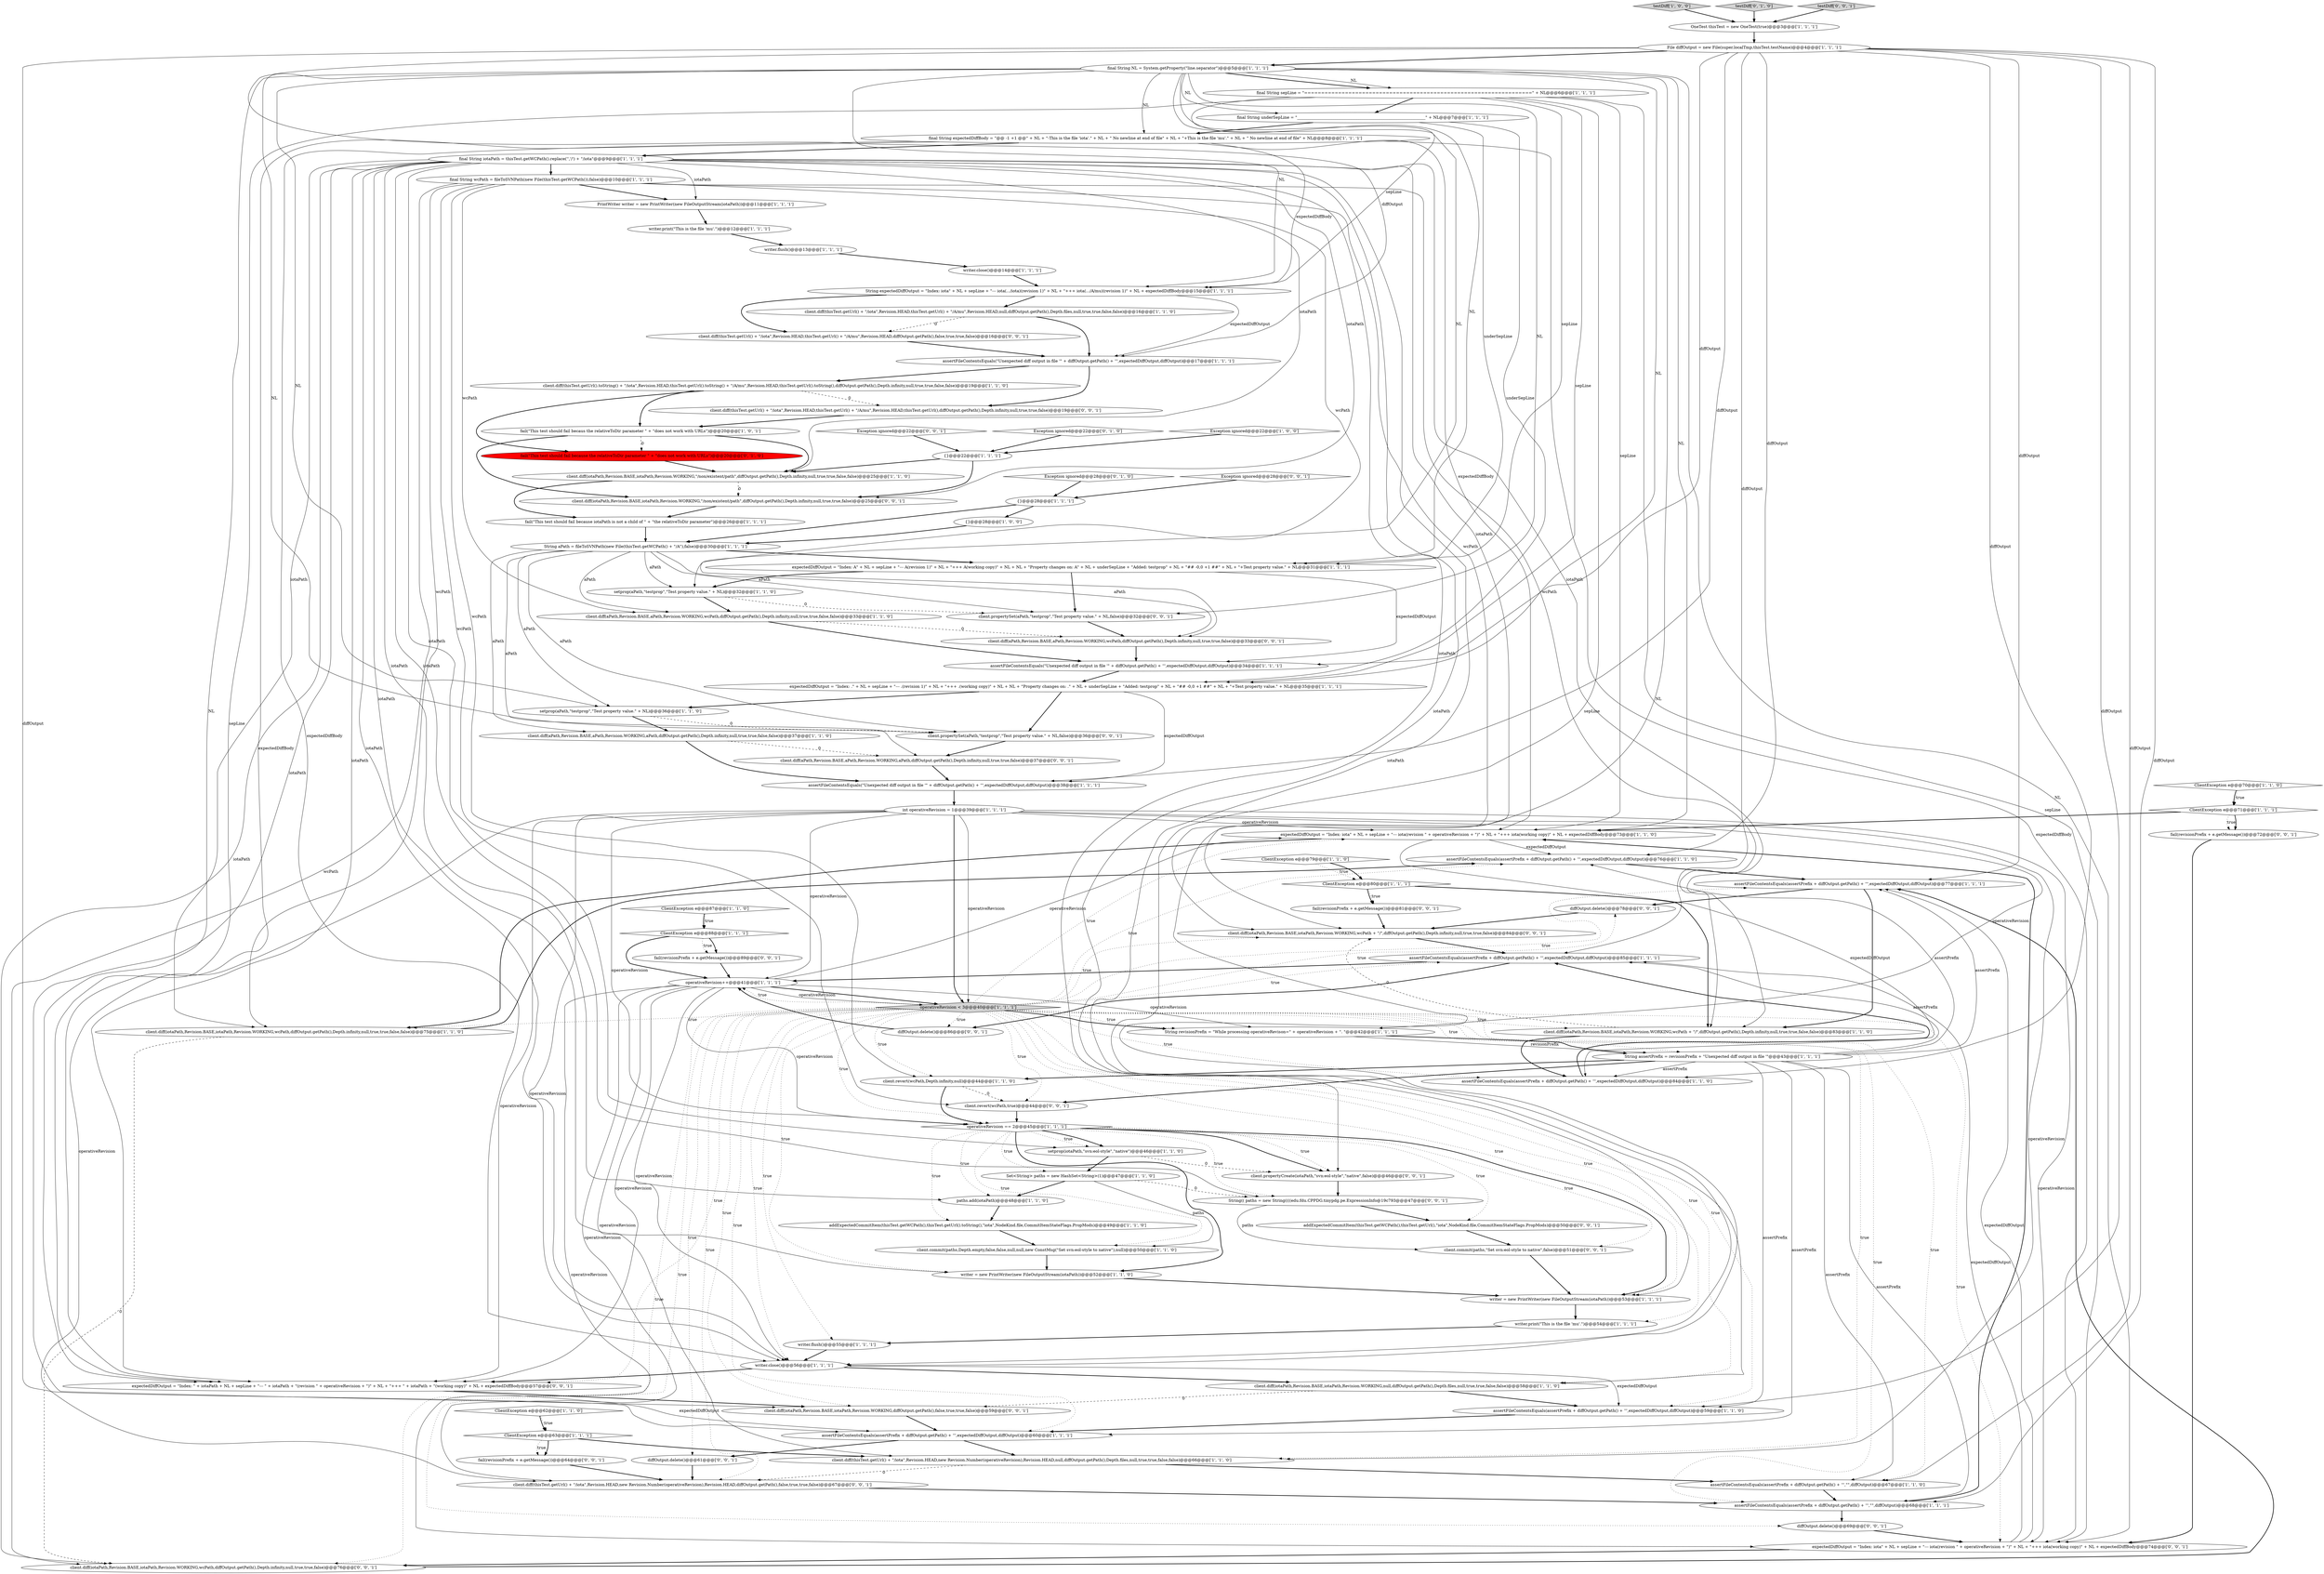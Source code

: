 digraph {
0 [style = filled, label = "File diffOutput = new File(super.localTmp,thisTest.testName)@@@4@@@['1', '1', '1']", fillcolor = white, shape = ellipse image = "AAA0AAABBB1BBB"];
76 [style = filled, label = "client.diff(aPath,Revision.BASE,aPath,Revision.WORKING,aPath,diffOutput.getPath(),Depth.infinity,null,true,true,false)@@@37@@@['0', '0', '1']", fillcolor = white, shape = ellipse image = "AAA0AAABBB3BBB"];
51 [style = filled, label = "writer.flush()@@@55@@@['1', '1', '1']", fillcolor = white, shape = ellipse image = "AAA0AAABBB1BBB"];
58 [style = filled, label = "paths.add(iotaPath)@@@48@@@['1', '1', '0']", fillcolor = white, shape = ellipse image = "AAA0AAABBB1BBB"];
56 [style = filled, label = "assertFileContentsEquals(\"Unexpected diff output in file '\" + diffOutput.getPath() + ''',expectedDiffOutput,diffOutput)@@@34@@@['1', '1', '1']", fillcolor = white, shape = ellipse image = "AAA0AAABBB1BBB"];
4 [style = filled, label = "String expectedDiffOutput = \"Index: iota\" + NL + sepLine + \"--- iota(.../iota)(revision 1)\" + NL + \"+++ iota(.../A/mu)(revision 1)\" + NL + expectedDiffBody@@@15@@@['1', '1', '1']", fillcolor = white, shape = ellipse image = "AAA0AAABBB1BBB"];
80 [style = filled, label = "client.diff(iotaPath,Revision.BASE,iotaPath,Revision.WORKING,wcPath + \"/\",diffOutput.getPath(),Depth.infinity,null,true,true,false)@@@84@@@['0', '0', '1']", fillcolor = white, shape = ellipse image = "AAA0AAABBB3BBB"];
95 [style = filled, label = "diffOutput.delete()@@@69@@@['0', '0', '1']", fillcolor = white, shape = ellipse image = "AAA0AAABBB3BBB"];
20 [style = filled, label = "ClientException e@@@88@@@['1', '1', '1']", fillcolor = white, shape = diamond image = "AAA0AAABBB1BBB"];
103 [style = filled, label = "Exception ignored@@@22@@@['0', '0', '1']", fillcolor = white, shape = diamond image = "AAA0AAABBB3BBB"];
68 [style = filled, label = "final String NL = System.getProperty(\"line.separator\")@@@5@@@['1', '1', '1']", fillcolor = white, shape = ellipse image = "AAA0AAABBB1BBB"];
2 [style = filled, label = "setprop(iotaPath,\"svn:eol-style\",\"native\")@@@46@@@['1', '1', '0']", fillcolor = white, shape = ellipse image = "AAA0AAABBB1BBB"];
36 [style = filled, label = "setprop(aPath,\"testprop\",\"Test property value.\" + NL)@@@32@@@['1', '1', '0']", fillcolor = white, shape = ellipse image = "AAA0AAABBB1BBB"];
28 [style = filled, label = "client.revert(wcPath,Depth.infinity,null)@@@44@@@['1', '1', '0']", fillcolor = white, shape = ellipse image = "AAA0AAABBB1BBB"];
11 [style = filled, label = "assertFileContentsEquals(assertPrefix + diffOutput.getPath() + ''',expectedDiffOutput,diffOutput)@@@85@@@['1', '1', '1']", fillcolor = white, shape = ellipse image = "AAA0AAABBB1BBB"];
43 [style = filled, label = "String aPath = fileToSVNPath(new File(thisTest.getWCPath() + \"/A\"),false)@@@30@@@['1', '1', '1']", fillcolor = white, shape = ellipse image = "AAA0AAABBB1BBB"];
85 [style = filled, label = "fail(revisionPrefix + e.getMessage())@@@64@@@['0', '0', '1']", fillcolor = white, shape = ellipse image = "AAA0AAABBB3BBB"];
74 [style = filled, label = "fail(\"This test should fail because the relativeToDir parameter \" + \"does not work with URLs\")@@@20@@@['0', '1', '0']", fillcolor = red, shape = ellipse image = "AAA1AAABBB2BBB"];
54 [style = filled, label = "expectedDiffOutput = \"Index: A\" + NL + sepLine + \"--- A(revision 1)\" + NL + \"+++ A(working copy)\" + NL + NL + \"Property changes on: A\" + NL + underSepLine + \"Added: testprop\" + NL + \"## -0,0 +1 ##\" + NL + \"+Test property value.\" + NL@@@31@@@['1', '1', '1']", fillcolor = white, shape = ellipse image = "AAA0AAABBB1BBB"];
53 [style = filled, label = "final String underSepLine = \"___________________________________________________________________\" + NL@@@7@@@['1', '1', '1']", fillcolor = white, shape = ellipse image = "AAA0AAABBB1BBB"];
30 [style = filled, label = "expectedDiffOutput = \"Index: iota\" + NL + sepLine + \"--- iota(revision \" + operativeRevision + \")\" + NL + \"+++ iota(working copy)\" + NL + expectedDiffBody@@@73@@@['1', '1', '0']", fillcolor = white, shape = ellipse image = "AAA0AAABBB1BBB"];
48 [style = filled, label = "Set<String> paths = new HashSet<String>(1)@@@47@@@['1', '1', '0']", fillcolor = white, shape = ellipse image = "AAA0AAABBB1BBB"];
65 [style = filled, label = "assertFileContentsEquals(assertPrefix + diffOutput.getPath() + ''',expectedDiffOutput,diffOutput)@@@59@@@['1', '1', '0']", fillcolor = white, shape = ellipse image = "AAA0AAABBB1BBB"];
24 [style = filled, label = "OneTest thisTest = new OneTest(true)@@@3@@@['1', '1', '1']", fillcolor = white, shape = ellipse image = "AAA0AAABBB1BBB"];
1 [style = filled, label = "writer.print(\"This is the file 'mu'.\")@@@12@@@['1', '1', '1']", fillcolor = white, shape = ellipse image = "AAA0AAABBB1BBB"];
33 [style = filled, label = "writer.close()@@@56@@@['1', '1', '1']", fillcolor = white, shape = ellipse image = "AAA0AAABBB1BBB"];
70 [style = filled, label = "writer = new PrintWriter(new FileOutputStream(iotaPath))@@@53@@@['1', '1', '1']", fillcolor = white, shape = ellipse image = "AAA0AAABBB1BBB"];
29 [style = filled, label = "writer = new PrintWriter(new FileOutputStream(iotaPath))@@@52@@@['1', '1', '0']", fillcolor = white, shape = ellipse image = "AAA0AAABBB1BBB"];
94 [style = filled, label = "addExpectedCommitItem(thisTest.getWCPath(),thisTest.getUrl(),\"iota\",NodeKind.file,CommitItemStateFlags.PropMods)@@@50@@@['0', '0', '1']", fillcolor = white, shape = ellipse image = "AAA0AAABBB3BBB"];
88 [style = filled, label = "client.revert(wcPath,true)@@@44@@@['0', '0', '1']", fillcolor = white, shape = ellipse image = "AAA0AAABBB3BBB"];
90 [style = filled, label = "Exception ignored@@@28@@@['0', '0', '1']", fillcolor = white, shape = diamond image = "AAA0AAABBB3BBB"];
102 [style = filled, label = "client.diff(iotaPath,Revision.BASE,iotaPath,Revision.WORKING,diffOutput.getPath(),false,true,true,false)@@@59@@@['0', '0', '1']", fillcolor = white, shape = ellipse image = "AAA0AAABBB3BBB"];
21 [style = filled, label = "testDiff['1', '0', '0']", fillcolor = lightgray, shape = diamond image = "AAA0AAABBB1BBB"];
40 [style = filled, label = "writer.flush()@@@13@@@['1', '1', '1']", fillcolor = white, shape = ellipse image = "AAA0AAABBB1BBB"];
79 [style = filled, label = "expectedDiffOutput = \"Index: \" + iotaPath + NL + sepLine + \"--- \" + iotaPath + \"(revision \" + operativeRevision + \")\" + NL + \"+++ \" + iotaPath + \"(working copy)\" + NL + expectedDiffBody@@@57@@@['0', '0', '1']", fillcolor = white, shape = ellipse image = "AAA0AAABBB3BBB"];
6 [style = filled, label = "ClientException e@@@63@@@['1', '1', '1']", fillcolor = white, shape = diamond image = "AAA0AAABBB1BBB"];
77 [style = filled, label = "client.diff(aPath,Revision.BASE,aPath,Revision.WORKING,wcPath,diffOutput.getPath(),Depth.infinity,null,true,true,false)@@@33@@@['0', '0', '1']", fillcolor = white, shape = ellipse image = "AAA0AAABBB3BBB"];
47 [style = filled, label = "assertFileContentsEquals(assertPrefix + diffOutput.getPath() + ''',expectedDiffOutput,diffOutput)@@@76@@@['1', '1', '0']", fillcolor = white, shape = ellipse image = "AAA0AAABBB1BBB"];
62 [style = filled, label = "String assertPrefix = revisionPrefix + \"Unexpected diff output in file '\"@@@43@@@['1', '1', '1']", fillcolor = white, shape = ellipse image = "AAA0AAABBB1BBB"];
72 [style = filled, label = "Exception ignored@@@28@@@['0', '1', '0']", fillcolor = white, shape = diamond image = "AAA0AAABBB2BBB"];
42 [style = filled, label = "client.diff(thisTest.getUrl() + \"/iota\",Revision.HEAD,thisTest.getUrl() + \"/A/mu\",Revision.HEAD,null,diffOutput.getPath(),Depth.files,null,true,true,false,false)@@@16@@@['1', '1', '0']", fillcolor = white, shape = ellipse image = "AAA0AAABBB1BBB"];
34 [style = filled, label = "assertFileContentsEquals(assertPrefix + diffOutput.getPath() + ''',\"\",diffOutput)@@@68@@@['1', '1', '1']", fillcolor = white, shape = ellipse image = "AAA0AAABBB1BBB"];
63 [style = filled, label = "client.diff(aPath,Revision.BASE,aPath,Revision.WORKING,aPath,diffOutput.getPath(),Depth.infinity,null,true,true,false,false)@@@37@@@['1', '1', '0']", fillcolor = white, shape = ellipse image = "AAA0AAABBB1BBB"];
41 [style = filled, label = "final String wcPath = fileToSVNPath(new File(thisTest.getWCPath()),false)@@@10@@@['1', '1', '1']", fillcolor = white, shape = ellipse image = "AAA0AAABBB1BBB"];
35 [style = filled, label = "client.diff(thisTest.getUrl().toString() + \"/iota\",Revision.HEAD,thisTest.getUrl().toString() + \"/A/mu\",Revision.HEAD,thisTest.getUrl().toString(),diffOutput.getPath(),Depth.infinity,null,true,true,false,false)@@@19@@@['1', '1', '0']", fillcolor = white, shape = ellipse image = "AAA0AAABBB1BBB"];
26 [style = filled, label = "final String sepLine = \"===================================================================\" + NL@@@6@@@['1', '1', '1']", fillcolor = white, shape = ellipse image = "AAA0AAABBB1BBB"];
9 [style = filled, label = "setprop(aPath,\"testprop\",\"Test property value.\" + NL)@@@36@@@['1', '1', '0']", fillcolor = white, shape = ellipse image = "AAA0AAABBB1BBB"];
61 [style = filled, label = "PrintWriter writer = new PrintWriter(new FileOutputStream(iotaPath))@@@11@@@['1', '1', '1']", fillcolor = white, shape = ellipse image = "AAA0AAABBB1BBB"];
17 [style = filled, label = "client.commit(paths,Depth.empty,false,false,null,null,new ConstMsg(\"Set svn:eol-style to native\"),null)@@@50@@@['1', '1', '0']", fillcolor = white, shape = ellipse image = "AAA0AAABBB1BBB"];
38 [style = filled, label = "assertFileContentsEquals(\"Unexpected diff output in file '\" + diffOutput.getPath() + ''',expectedDiffOutput,diffOutput)@@@38@@@['1', '1', '1']", fillcolor = white, shape = ellipse image = "AAA0AAABBB1BBB"];
81 [style = filled, label = "diffOutput.delete()@@@61@@@['0', '0', '1']", fillcolor = white, shape = ellipse image = "AAA0AAABBB3BBB"];
8 [style = filled, label = "client.diff(thisTest.getUrl() + \"/iota\",Revision.HEAD,new Revision.Number(operativeRevision),Revision.HEAD,null,diffOutput.getPath(),Depth.files,null,true,true,false,false)@@@66@@@['1', '1', '0']", fillcolor = white, shape = ellipse image = "AAA0AAABBB1BBB"];
55 [style = filled, label = "assertFileContentsEquals(assertPrefix + diffOutput.getPath() + ''',expectedDiffOutput,diffOutput)@@@77@@@['1', '1', '1']", fillcolor = white, shape = ellipse image = "AAA0AAABBB1BBB"];
49 [style = filled, label = "client.diff(aPath,Revision.BASE,aPath,Revision.WORKING,wcPath,diffOutput.getPath(),Depth.infinity,null,true,true,false,false)@@@33@@@['1', '1', '0']", fillcolor = white, shape = ellipse image = "AAA0AAABBB1BBB"];
71 [style = filled, label = "Exception ignored@@@22@@@['0', '1', '0']", fillcolor = white, shape = diamond image = "AAA0AAABBB2BBB"];
22 [style = filled, label = "{}@@@22@@@['1', '1', '1']", fillcolor = white, shape = ellipse image = "AAA0AAABBB1BBB"];
13 [style = filled, label = "client.diff(iotaPath,Revision.BASE,iotaPath,Revision.WORKING,\"/non/existent/path\",diffOutput.getPath(),Depth.infinity,null,true,true,false,false)@@@25@@@['1', '1', '0']", fillcolor = white, shape = ellipse image = "AAA0AAABBB1BBB"];
31 [style = filled, label = "{}@@@28@@@['1', '1', '1']", fillcolor = white, shape = ellipse image = "AAA0AAABBB1BBB"];
60 [style = filled, label = "ClientException e@@@79@@@['1', '1', '0']", fillcolor = white, shape = diamond image = "AAA0AAABBB1BBB"];
19 [style = filled, label = "{}@@@28@@@['1', '0', '0']", fillcolor = white, shape = ellipse image = "AAA0AAABBB1BBB"];
23 [style = filled, label = "operativeRevision < 3@@@40@@@['1', '1', '1']", fillcolor = lightgray, shape = diamond image = "AAA0AAABBB1BBB"];
82 [style = filled, label = "diffOutput.delete()@@@78@@@['0', '0', '1']", fillcolor = white, shape = ellipse image = "AAA0AAABBB3BBB"];
32 [style = filled, label = "ClientException e@@@70@@@['1', '1', '0']", fillcolor = white, shape = diamond image = "AAA0AAABBB1BBB"];
99 [style = filled, label = "client.propertySet(aPath,\"testprop\",\"Test property value.\" + NL,false)@@@32@@@['0', '0', '1']", fillcolor = white, shape = ellipse image = "AAA0AAABBB3BBB"];
101 [style = filled, label = "fail(revisionPrefix + e.getMessage())@@@81@@@['0', '0', '1']", fillcolor = white, shape = ellipse image = "AAA0AAABBB3BBB"];
50 [style = filled, label = "operativeRevision++@@@41@@@['1', '1', '1']", fillcolor = white, shape = ellipse image = "AAA0AAABBB1BBB"];
25 [style = filled, label = "writer.close()@@@14@@@['1', '1', '1']", fillcolor = white, shape = ellipse image = "AAA0AAABBB1BBB"];
37 [style = filled, label = "operativeRevision == 2@@@45@@@['1', '1', '1']", fillcolor = white, shape = diamond image = "AAA0AAABBB1BBB"];
14 [style = filled, label = "final String iotaPath = thisTest.getWCPath().replace('\','/') + \"/iota\"@@@9@@@['1', '1', '1']", fillcolor = white, shape = ellipse image = "AAA0AAABBB1BBB"];
86 [style = filled, label = "client.diff(thisTest.getUrl() + \"/iota\",Revision.HEAD,thisTest.getUrl() + \"/A/mu\",Revision.HEAD,thisTest.getUrl(),diffOutput.getPath(),Depth.infinity,null,true,true,false)@@@19@@@['0', '0', '1']", fillcolor = white, shape = ellipse image = "AAA0AAABBB3BBB"];
44 [style = filled, label = "int operativeRevision = 1@@@39@@@['1', '1', '1']", fillcolor = white, shape = ellipse image = "AAA0AAABBB1BBB"];
57 [style = filled, label = "final String expectedDiffBody = \"@@ -1 +1 @@\" + NL + \"-This is the file 'iota'.\" + NL + \"\ No newline at end of file\" + NL + \"+This is the file 'mu'.\" + NL + \"\ No newline at end of file\" + NL@@@8@@@['1', '1', '1']", fillcolor = white, shape = ellipse image = "AAA0AAABBB1BBB"];
67 [style = filled, label = "ClientException e@@@71@@@['1', '1', '1']", fillcolor = white, shape = diamond image = "AAA0AAABBB1BBB"];
5 [style = filled, label = "Exception ignored@@@22@@@['1', '0', '0']", fillcolor = white, shape = diamond image = "AAA0AAABBB1BBB"];
66 [style = filled, label = "assertFileContentsEquals(\"Unexpected diff output in file '\" + diffOutput.getPath() + ''',expectedDiffOutput,diffOutput)@@@17@@@['1', '1', '1']", fillcolor = white, shape = ellipse image = "AAA0AAABBB1BBB"];
64 [style = filled, label = "writer.print(\"This is the file 'mu'.\")@@@54@@@['1', '1', '1']", fillcolor = white, shape = ellipse image = "AAA0AAABBB1BBB"];
45 [style = filled, label = "ClientException e@@@80@@@['1', '1', '1']", fillcolor = white, shape = diamond image = "AAA0AAABBB1BBB"];
78 [style = filled, label = "fail(revisionPrefix + e.getMessage())@@@72@@@['0', '0', '1']", fillcolor = white, shape = ellipse image = "AAA0AAABBB3BBB"];
93 [style = filled, label = "client.diff(iotaPath,Revision.BASE,iotaPath,Revision.WORKING,wcPath,diffOutput.getPath(),Depth.infinity,null,true,true,false)@@@76@@@['0', '0', '1']", fillcolor = white, shape = ellipse image = "AAA0AAABBB3BBB"];
89 [style = filled, label = "expectedDiffOutput = \"Index: iota\" + NL + sepLine + \"--- iota(revision \" + operativeRevision + \")\" + NL + \"+++ iota(working copy)\" + NL + expectedDiffBody@@@74@@@['0', '0', '1']", fillcolor = white, shape = ellipse image = "AAA0AAABBB3BBB"];
7 [style = filled, label = "ClientException e@@@62@@@['1', '1', '0']", fillcolor = white, shape = diamond image = "AAA0AAABBB1BBB"];
10 [style = filled, label = "assertFileContentsEquals(assertPrefix + diffOutput.getPath() + ''',expectedDiffOutput,diffOutput)@@@84@@@['1', '1', '0']", fillcolor = white, shape = ellipse image = "AAA0AAABBB1BBB"];
98 [style = filled, label = "client.propertyCreate(iotaPath,\"svn:eol-style\",\"native\",false)@@@46@@@['0', '0', '1']", fillcolor = white, shape = ellipse image = "AAA0AAABBB3BBB"];
46 [style = filled, label = "expectedDiffOutput = \"Index: .\" + NL + sepLine + \"--- .(revision 1)\" + NL + \"+++ .(working copy)\" + NL + NL + \"Property changes on: .\" + NL + underSepLine + \"Added: testprop\" + NL + \"## -0,0 +1 ##\" + NL + \"+Test property value.\" + NL@@@35@@@['1', '1', '1']", fillcolor = white, shape = ellipse image = "AAA0AAABBB1BBB"];
100 [style = filled, label = "client.commit(paths,\"Set svn:eol-style to native\",false)@@@51@@@['0', '0', '1']", fillcolor = white, shape = ellipse image = "AAA0AAABBB3BBB"];
27 [style = filled, label = "ClientException e@@@87@@@['1', '1', '0']", fillcolor = white, shape = diamond image = "AAA0AAABBB1BBB"];
39 [style = filled, label = "client.diff(iotaPath,Revision.BASE,iotaPath,Revision.WORKING,wcPath,diffOutput.getPath(),Depth.infinity,null,true,true,false,false)@@@75@@@['1', '1', '0']", fillcolor = white, shape = ellipse image = "AAA0AAABBB1BBB"];
87 [style = filled, label = "client.diff(iotaPath,Revision.BASE,iotaPath,Revision.WORKING,\"/non/existent/path\",diffOutput.getPath(),Depth.infinity,null,true,true,false)@@@25@@@['0', '0', '1']", fillcolor = white, shape = ellipse image = "AAA0AAABBB3BBB"];
52 [style = filled, label = "client.diff(iotaPath,Revision.BASE,iotaPath,Revision.WORKING,null,diffOutput.getPath(),Depth.files,null,true,true,false,false)@@@58@@@['1', '1', '0']", fillcolor = white, shape = ellipse image = "AAA0AAABBB1BBB"];
84 [style = filled, label = "client.diff(thisTest.getUrl() + \"/iota\",Revision.HEAD,new Revision.Number(operativeRevision),Revision.HEAD,diffOutput.getPath(),false,true,true,false)@@@67@@@['0', '0', '1']", fillcolor = white, shape = ellipse image = "AAA0AAABBB3BBB"];
69 [style = filled, label = "assertFileContentsEquals(assertPrefix + diffOutput.getPath() + ''',\"\",diffOutput)@@@67@@@['1', '1', '0']", fillcolor = white, shape = ellipse image = "AAA0AAABBB1BBB"];
91 [style = filled, label = "String(( paths = new String((((edu.fdu.CPPDG.tinypdg.pe.ExpressionInfo@19c793@@@47@@@['0', '0', '1']", fillcolor = white, shape = ellipse image = "AAA0AAABBB3BBB"];
3 [style = filled, label = "fail(\"This test should fail because iotaPath is not a child of \" + \"the relativeToDir parameter\")@@@26@@@['1', '1', '1']", fillcolor = white, shape = ellipse image = "AAA0AAABBB1BBB"];
97 [style = filled, label = "fail(revisionPrefix + e.getMessage())@@@89@@@['0', '0', '1']", fillcolor = white, shape = ellipse image = "AAA0AAABBB3BBB"];
16 [style = filled, label = "client.diff(iotaPath,Revision.BASE,iotaPath,Revision.WORKING,wcPath + \"/\",diffOutput.getPath(),Depth.infinity,null,true,true,false,false)@@@83@@@['1', '1', '0']", fillcolor = white, shape = ellipse image = "AAA0AAABBB1BBB"];
12 [style = filled, label = "fail(\"This test should fail becaus the relativeToDir parameter \" + \"does not work with URLs\")@@@20@@@['1', '0', '1']", fillcolor = white, shape = ellipse image = "AAA0AAABBB1BBB"];
59 [style = filled, label = "assertFileContentsEquals(assertPrefix + diffOutput.getPath() + ''',expectedDiffOutput,diffOutput)@@@60@@@['1', '1', '1']", fillcolor = white, shape = ellipse image = "AAA0AAABBB1BBB"];
75 [style = filled, label = "client.diff(thisTest.getUrl() + \"/iota\",Revision.HEAD,thisTest.getUrl() + \"/A/mu\",Revision.HEAD,diffOutput.getPath(),false,true,true,false)@@@16@@@['0', '0', '1']", fillcolor = white, shape = ellipse image = "AAA0AAABBB3BBB"];
15 [style = filled, label = "String revisionPrefix = \"While processing operativeRevison=\" + operativeRevision + \". \"@@@42@@@['1', '1', '1']", fillcolor = white, shape = ellipse image = "AAA0AAABBB1BBB"];
73 [style = filled, label = "testDiff['0', '1', '0']", fillcolor = lightgray, shape = diamond image = "AAA0AAABBB2BBB"];
18 [style = filled, label = "addExpectedCommitItem(thisTest.getWCPath(),thisTest.getUrl().toString(),\"iota\",NodeKind.file,CommitItemStateFlags.PropMods)@@@49@@@['1', '1', '0']", fillcolor = white, shape = ellipse image = "AAA0AAABBB1BBB"];
96 [style = filled, label = "diffOutput.delete()@@@86@@@['0', '0', '1']", fillcolor = white, shape = ellipse image = "AAA0AAABBB3BBB"];
83 [style = filled, label = "testDiff['0', '0', '1']", fillcolor = lightgray, shape = diamond image = "AAA0AAABBB3BBB"];
92 [style = filled, label = "client.propertySet(aPath,\"testprop\",\"Test property value.\" + NL,false)@@@36@@@['0', '0', '1']", fillcolor = white, shape = ellipse image = "AAA0AAABBB3BBB"];
23->64 [style = dotted, label="true"];
50->15 [style = solid, label="operativeRevision"];
44->37 [style = solid, label="operativeRevision"];
70->64 [style = bold, label=""];
64->51 [style = bold, label=""];
38->44 [style = bold, label=""];
14->87 [style = solid, label="iotaPath"];
26->4 [style = solid, label="sepLine"];
68->9 [style = solid, label="NL"];
23->59 [style = dotted, label="true"];
37->94 [style = dotted, label="true"];
2->98 [style = dashed, label="0"];
37->58 [style = dotted, label="true"];
23->70 [style = dotted, label="true"];
57->14 [style = bold, label=""];
40->25 [style = bold, label=""];
14->13 [style = solid, label="iotaPath"];
62->34 [style = solid, label="assertPrefix"];
32->67 [style = dotted, label="true"];
21->24 [style = bold, label=""];
52->102 [style = dashed, label="0"];
23->84 [style = dotted, label="true"];
91->94 [style = bold, label=""];
58->18 [style = bold, label=""];
68->99 [style = solid, label="NL"];
89->93 [style = bold, label=""];
37->100 [style = dotted, label="true"];
41->88 [style = solid, label="wcPath"];
9->63 [style = bold, label=""];
0->65 [style = solid, label="diffOutput"];
4->75 [style = bold, label=""];
0->56 [style = solid, label="diffOutput"];
44->23 [style = bold, label=""];
12->74 [style = dashed, label="0"];
48->91 [style = dashed, label="0"];
32->67 [style = bold, label=""];
72->31 [style = bold, label=""];
0->38 [style = solid, label="diffOutput"];
15->62 [style = solid, label="revisionPrefix"];
8->84 [style = dashed, label="0"];
37->98 [style = dotted, label="true"];
79->102 [style = bold, label=""];
57->79 [style = solid, label="expectedDiffBody"];
84->34 [style = bold, label=""];
0->55 [style = solid, label="diffOutput"];
26->46 [style = solid, label="sepLine"];
22->87 [style = bold, label=""];
68->79 [style = solid, label="NL"];
0->59 [style = solid, label="diffOutput"];
68->33 [style = solid, label="NL"];
14->16 [style = solid, label="iotaPath"];
0->34 [style = solid, label="diffOutput"];
49->56 [style = bold, label=""];
23->15 [style = dotted, label="true"];
11->96 [style = bold, label=""];
39->47 [style = bold, label=""];
23->95 [style = dotted, label="true"];
50->33 [style = solid, label="operativeRevision"];
14->80 [style = solid, label="iotaPath"];
63->38 [style = bold, label=""];
85->84 [style = bold, label=""];
30->10 [style = solid, label="expectedDiffOutput"];
68->26 [style = solid, label="NL"];
23->29 [style = dotted, label="true"];
44->89 [style = solid, label="operativeRevision"];
35->86 [style = dashed, label="0"];
43->76 [style = solid, label="aPath"];
22->13 [style = bold, label=""];
35->12 [style = bold, label=""];
44->15 [style = solid, label="operativeRevision"];
10->11 [style = bold, label=""];
0->10 [style = solid, label="diffOutput"];
78->89 [style = bold, label=""];
37->48 [style = dotted, label="true"];
23->88 [style = dotted, label="true"];
7->6 [style = dotted, label="true"];
55->82 [style = bold, label=""];
28->37 [style = bold, label=""];
98->91 [style = bold, label=""];
50->23 [style = bold, label=""];
4->66 [style = solid, label="expectedDiffOutput"];
14->2 [style = solid, label="iotaPath"];
62->69 [style = solid, label="assertPrefix"];
24->0 [style = bold, label=""];
66->86 [style = bold, label=""];
61->1 [style = bold, label=""];
50->89 [style = solid, label="operativeRevision"];
23->55 [style = dotted, label="true"];
62->59 [style = solid, label="assertPrefix"];
0->68 [style = bold, label=""];
23->65 [style = dotted, label="true"];
23->80 [style = dotted, label="true"];
52->65 [style = bold, label=""];
68->89 [style = solid, label="NL"];
54->99 [style = bold, label=""];
37->29 [style = bold, label=""];
76->38 [style = bold, label=""];
56->46 [style = bold, label=""];
50->84 [style = solid, label="operativeRevision"];
43->63 [style = solid, label="aPath"];
23->96 [style = dotted, label="true"];
79->59 [style = solid, label="expectedDiffOutput"];
37->18 [style = dotted, label="true"];
9->92 [style = dashed, label="0"];
90->31 [style = bold, label=""];
43->99 [style = solid, label="aPath"];
63->76 [style = dashed, label="0"];
14->98 [style = solid, label="iotaPath"];
23->102 [style = dotted, label="true"];
66->35 [style = bold, label=""];
42->75 [style = dashed, label="0"];
41->61 [style = bold, label=""];
48->17 [style = solid, label="paths"];
93->55 [style = bold, label=""];
96->50 [style = bold, label=""];
80->11 [style = bold, label=""];
57->89 [style = solid, label="expectedDiffBody"];
23->50 [style = dotted, label="true"];
6->85 [style = bold, label=""];
46->38 [style = solid, label="expectedDiffOutput"];
67->78 [style = dotted, label="true"];
68->30 [style = solid, label="NL"];
23->51 [style = dotted, label="true"];
75->66 [style = bold, label=""];
14->33 [style = solid, label="iotaPath"];
14->93 [style = solid, label="iotaPath"];
36->49 [style = bold, label=""];
59->81 [style = bold, label=""];
57->33 [style = solid, label="expectedDiffBody"];
67->30 [style = bold, label=""];
41->93 [style = solid, label="wcPath"];
27->20 [style = dotted, label="true"];
7->6 [style = bold, label=""];
23->79 [style = dotted, label="true"];
43->92 [style = solid, label="aPath"];
62->28 [style = bold, label=""];
14->58 [style = solid, label="iotaPath"];
49->77 [style = dashed, label="0"];
41->16 [style = solid, label="wcPath"];
62->55 [style = solid, label="assertPrefix"];
44->84 [style = solid, label="operativeRevision"];
8->69 [style = bold, label=""];
23->33 [style = dotted, label="true"];
14->91 [style = solid, label="iotaPath"];
5->22 [style = bold, label=""];
6->85 [style = dotted, label="true"];
27->20 [style = bold, label=""];
53->54 [style = solid, label="underSepLine"];
0->47 [style = solid, label="diffOutput"];
68->26 [style = bold, label=""];
23->16 [style = dotted, label="true"];
2->48 [style = bold, label=""];
48->58 [style = bold, label=""];
95->89 [style = bold, label=""];
33->52 [style = bold, label=""];
46->9 [style = bold, label=""];
41->80 [style = solid, label="wcPath"];
37->91 [style = dotted, label="true"];
36->99 [style = dashed, label="0"];
14->61 [style = solid, label="iotaPath"];
44->8 [style = solid, label="operativeRevision"];
26->53 [style = bold, label=""];
0->11 [style = solid, label="diffOutput"];
23->81 [style = dotted, label="true"];
16->80 [style = dashed, label="0"];
102->59 [style = bold, label=""];
57->4 [style = solid, label="expectedDiffBody"];
23->28 [style = dotted, label="true"];
35->74 [style = bold, label=""];
23->52 [style = dotted, label="true"];
23->15 [style = bold, label=""];
57->30 [style = solid, label="expectedDiffBody"];
94->100 [style = bold, label=""];
44->33 [style = solid, label="operativeRevision"];
68->36 [style = solid, label="NL"];
45->16 [style = bold, label=""];
88->37 [style = bold, label=""];
41->77 [style = solid, label="wcPath"];
101->80 [style = bold, label=""];
0->69 [style = solid, label="diffOutput"];
67->78 [style = bold, label=""];
68->92 [style = solid, label="NL"];
59->8 [style = bold, label=""];
20->97 [style = bold, label=""];
62->11 [style = solid, label="assertPrefix"];
23->39 [style = dotted, label="true"];
12->13 [style = bold, label=""];
33->79 [style = bold, label=""];
14->79 [style = solid, label="iotaPath"];
86->12 [style = bold, label=""];
14->52 [style = solid, label="iotaPath"];
23->10 [style = dotted, label="true"];
0->66 [style = solid, label="diffOutput"];
44->50 [style = solid, label="operativeRevision"];
30->47 [style = solid, label="expectedDiffOutput"];
54->36 [style = bold, label=""];
23->62 [style = dotted, label="true"];
83->24 [style = bold, label=""];
54->56 [style = solid, label="expectedDiffOutput"];
33->65 [style = solid, label="expectedDiffOutput"];
43->36 [style = solid, label="aPath"];
68->4 [style = solid, label="NL"];
37->70 [style = bold, label=""];
31->43 [style = bold, label=""];
11->50 [style = bold, label=""];
87->3 [style = bold, label=""];
26->30 [style = solid, label="sepLine"];
68->46 [style = solid, label="NL"];
37->2 [style = bold, label=""];
68->54 [style = solid, label="NL"];
103->22 [style = bold, label=""];
50->8 [style = solid, label="operativeRevision"];
55->16 [style = bold, label=""];
41->28 [style = solid, label="wcPath"];
26->79 [style = solid, label="sepLine"];
12->87 [style = bold, label=""];
43->54 [style = bold, label=""];
37->98 [style = bold, label=""];
19->43 [style = bold, label=""];
14->41 [style = bold, label=""];
31->19 [style = bold, label=""];
97->50 [style = bold, label=""];
68->53 [style = solid, label="NL"];
81->84 [style = bold, label=""];
92->76 [style = bold, label=""];
50->37 [style = solid, label="operativeRevision"];
44->79 [style = solid, label="operativeRevision"];
20->50 [style = bold, label=""];
43->9 [style = solid, label="aPath"];
23->69 [style = dotted, label="true"];
45->101 [style = dotted, label="true"];
46->92 [style = bold, label=""];
82->80 [style = bold, label=""];
71->22 [style = bold, label=""];
23->47 [style = dotted, label="true"];
26->89 [style = solid, label="sepLine"];
53->46 [style = solid, label="underSepLine"];
91->100 [style = solid, label="paths"];
26->33 [style = solid, label="sepLine"];
23->8 [style = dotted, label="true"];
1->40 [style = bold, label=""];
16->10 [style = bold, label=""];
14->102 [style = solid, label="iotaPath"];
53->57 [style = bold, label=""];
41->49 [style = solid, label="wcPath"];
62->65 [style = solid, label="assertPrefix"];
26->54 [style = solid, label="sepLine"];
42->66 [style = bold, label=""];
45->101 [style = bold, label=""];
50->30 [style = solid, label="operativeRevision"];
4->42 [style = bold, label=""];
25->4 [style = bold, label=""];
18->17 [style = bold, label=""];
73->24 [style = bold, label=""];
62->88 [style = bold, label=""];
15->62 [style = bold, label=""];
23->30 [style = dotted, label="true"];
60->45 [style = dotted, label="true"];
28->88 [style = dashed, label="0"];
100->70 [style = bold, label=""];
68->57 [style = solid, label="NL"];
43->77 [style = solid, label="aPath"];
34->30 [style = bold, label=""];
60->45 [style = bold, label=""];
37->17 [style = dotted, label="true"];
23->37 [style = dotted, label="true"];
23->82 [style = dotted, label="true"];
43->49 [style = solid, label="aPath"];
99->77 [style = bold, label=""];
14->29 [style = solid, label="iotaPath"];
20->97 [style = dotted, label="true"];
50->23 [style = solid, label="operativeRevision"];
47->55 [style = bold, label=""];
13->3 [style = bold, label=""];
41->39 [style = solid, label="wcPath"];
62->47 [style = solid, label="assertPrefix"];
14->70 [style = solid, label="iotaPath"];
39->93 [style = dashed, label="0"];
89->55 [style = solid, label="expectedDiffOutput"];
34->95 [style = bold, label=""];
6->8 [style = bold, label=""];
65->59 [style = bold, label=""];
30->39 [style = bold, label=""];
62->10 [style = solid, label="assertPrefix"];
3->43 [style = bold, label=""];
23->93 [style = dotted, label="true"];
44->23 [style = solid, label="operativeRevision"];
13->87 [style = dashed, label="0"];
29->70 [style = bold, label=""];
17->29 [style = bold, label=""];
14->39 [style = solid, label="iotaPath"];
89->11 [style = solid, label="expectedDiffOutput"];
74->13 [style = bold, label=""];
23->34 [style = dotted, label="true"];
50->79 [style = solid, label="operativeRevision"];
37->2 [style = dotted, label="true"];
69->34 [style = bold, label=""];
44->30 [style = solid, label="operativeRevision"];
23->89 [style = dotted, label="true"];
77->56 [style = bold, label=""];
51->33 [style = bold, label=""];
23->11 [style = dotted, label="true"];
}
